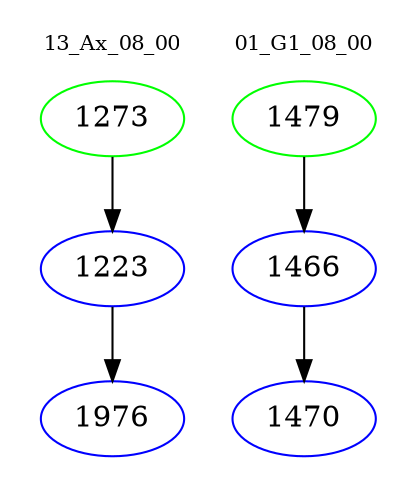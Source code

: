digraph{
subgraph cluster_0 {
color = white
label = "13_Ax_08_00";
fontsize=10;
T0_1273 [label="1273", color="green"]
T0_1273 -> T0_1223 [color="black"]
T0_1223 [label="1223", color="blue"]
T0_1223 -> T0_1976 [color="black"]
T0_1976 [label="1976", color="blue"]
}
subgraph cluster_1 {
color = white
label = "01_G1_08_00";
fontsize=10;
T1_1479 [label="1479", color="green"]
T1_1479 -> T1_1466 [color="black"]
T1_1466 [label="1466", color="blue"]
T1_1466 -> T1_1470 [color="black"]
T1_1470 [label="1470", color="blue"]
}
}

